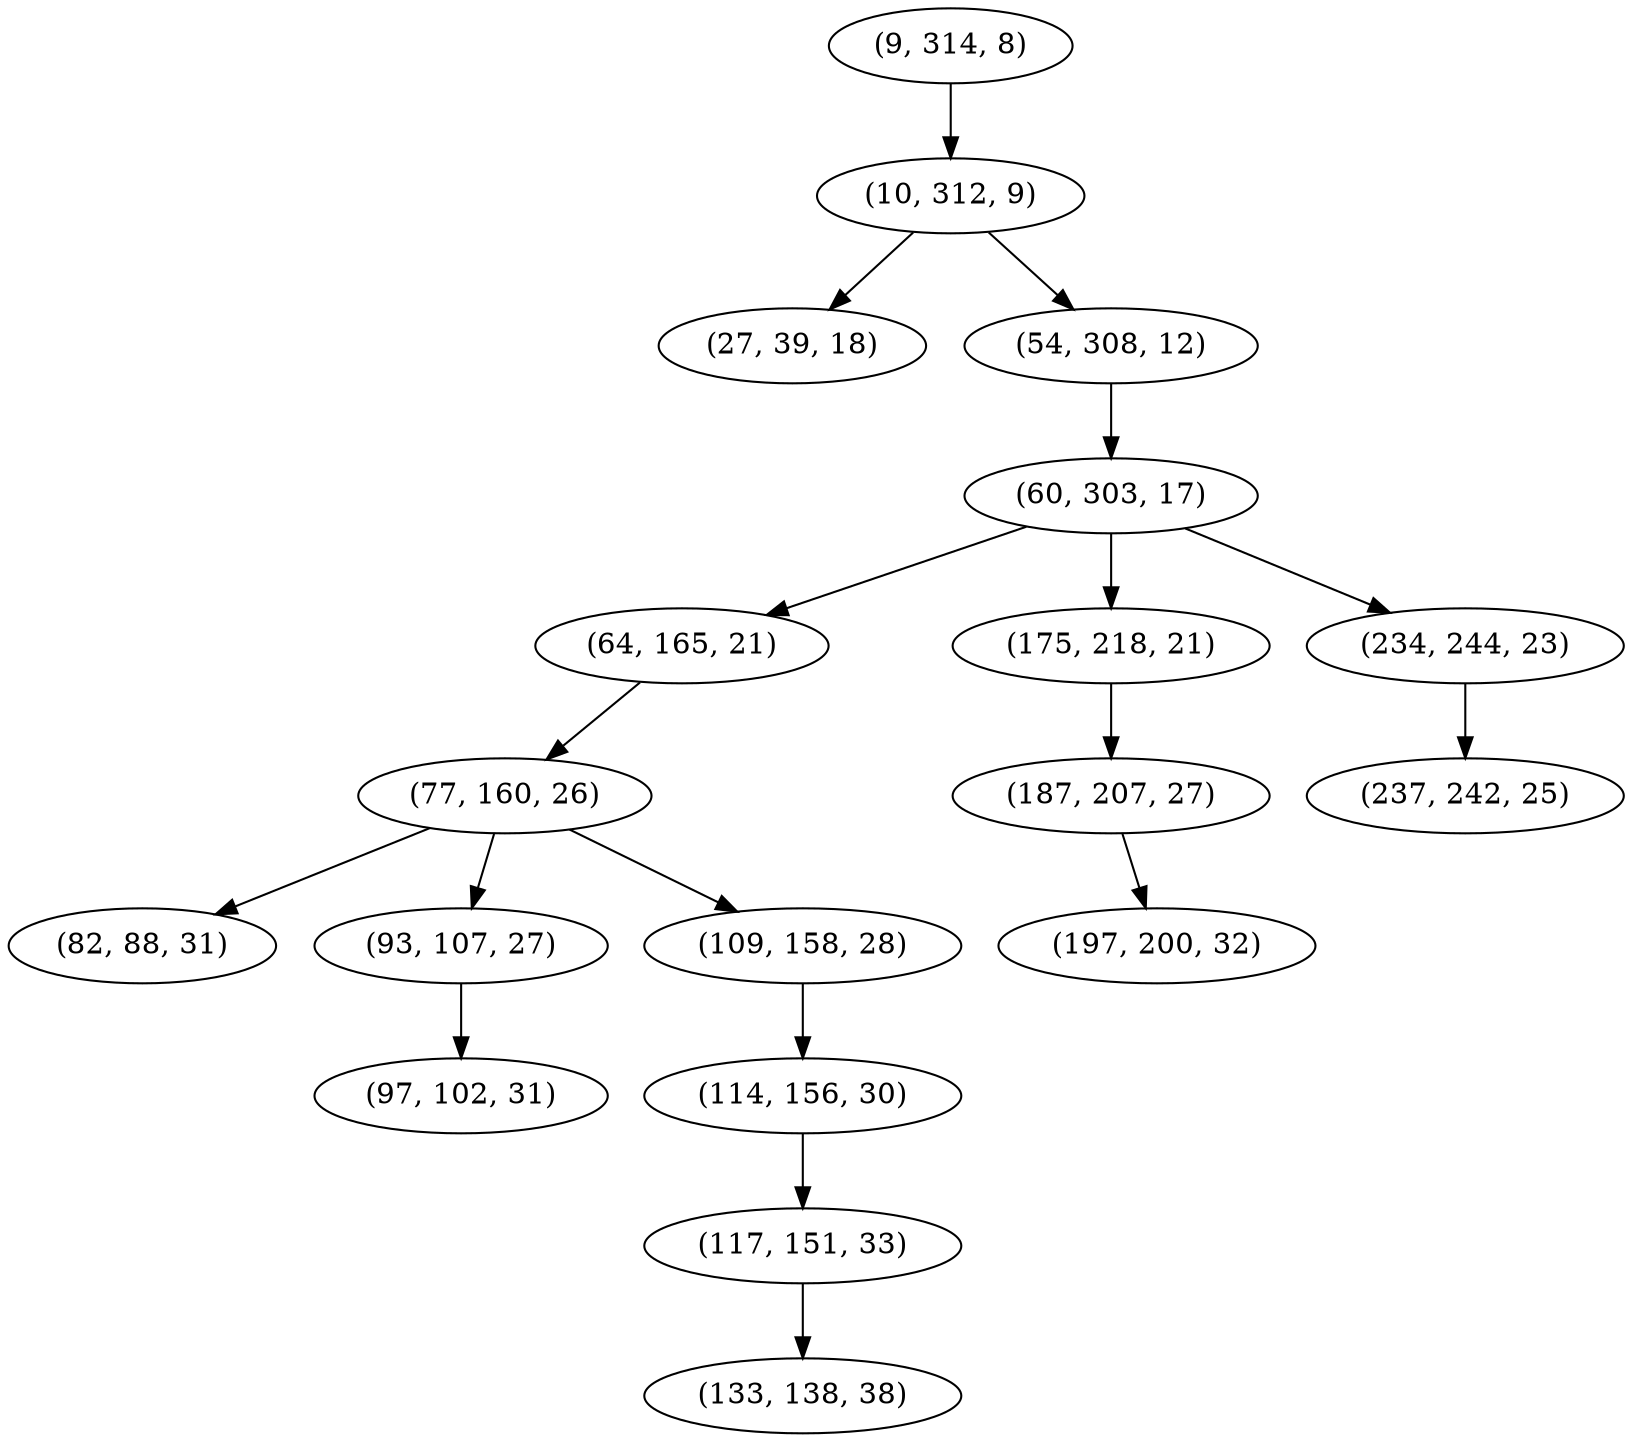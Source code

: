 digraph tree {
    "(9, 314, 8)";
    "(10, 312, 9)";
    "(27, 39, 18)";
    "(54, 308, 12)";
    "(60, 303, 17)";
    "(64, 165, 21)";
    "(77, 160, 26)";
    "(82, 88, 31)";
    "(93, 107, 27)";
    "(97, 102, 31)";
    "(109, 158, 28)";
    "(114, 156, 30)";
    "(117, 151, 33)";
    "(133, 138, 38)";
    "(175, 218, 21)";
    "(187, 207, 27)";
    "(197, 200, 32)";
    "(234, 244, 23)";
    "(237, 242, 25)";
    "(9, 314, 8)" -> "(10, 312, 9)";
    "(10, 312, 9)" -> "(27, 39, 18)";
    "(10, 312, 9)" -> "(54, 308, 12)";
    "(54, 308, 12)" -> "(60, 303, 17)";
    "(60, 303, 17)" -> "(64, 165, 21)";
    "(60, 303, 17)" -> "(175, 218, 21)";
    "(60, 303, 17)" -> "(234, 244, 23)";
    "(64, 165, 21)" -> "(77, 160, 26)";
    "(77, 160, 26)" -> "(82, 88, 31)";
    "(77, 160, 26)" -> "(93, 107, 27)";
    "(77, 160, 26)" -> "(109, 158, 28)";
    "(93, 107, 27)" -> "(97, 102, 31)";
    "(109, 158, 28)" -> "(114, 156, 30)";
    "(114, 156, 30)" -> "(117, 151, 33)";
    "(117, 151, 33)" -> "(133, 138, 38)";
    "(175, 218, 21)" -> "(187, 207, 27)";
    "(187, 207, 27)" -> "(197, 200, 32)";
    "(234, 244, 23)" -> "(237, 242, 25)";
}
